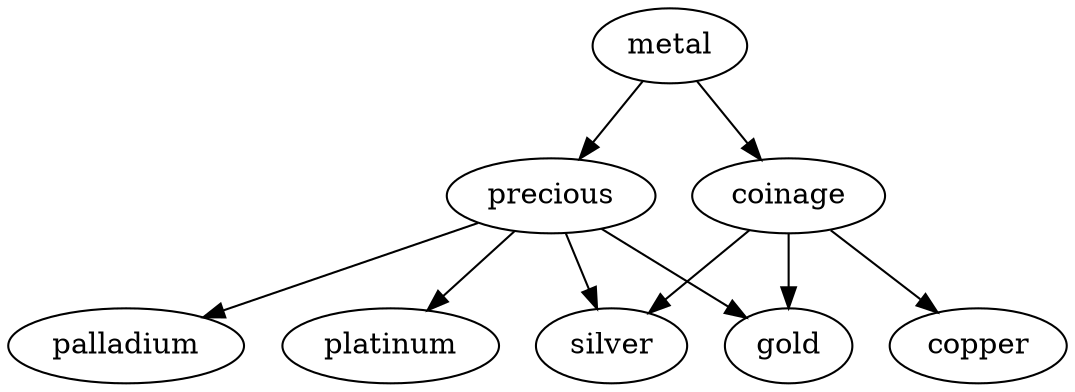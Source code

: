 // https://jbiomedsem.biomedcentral.com/articles/10.1186/2041-1480-2-5/figures/1
strict digraph  {
metal;
precious;
coinage;
platinum;
palladium;
gold;
silver;
copper;
metal -> precious;
metal -> coinage;
precious -> platinum;
precious -> palladium;
precious -> gold;
precious -> silver;
coinage -> gold;
coinage -> silver;
coinage -> copper;
}
